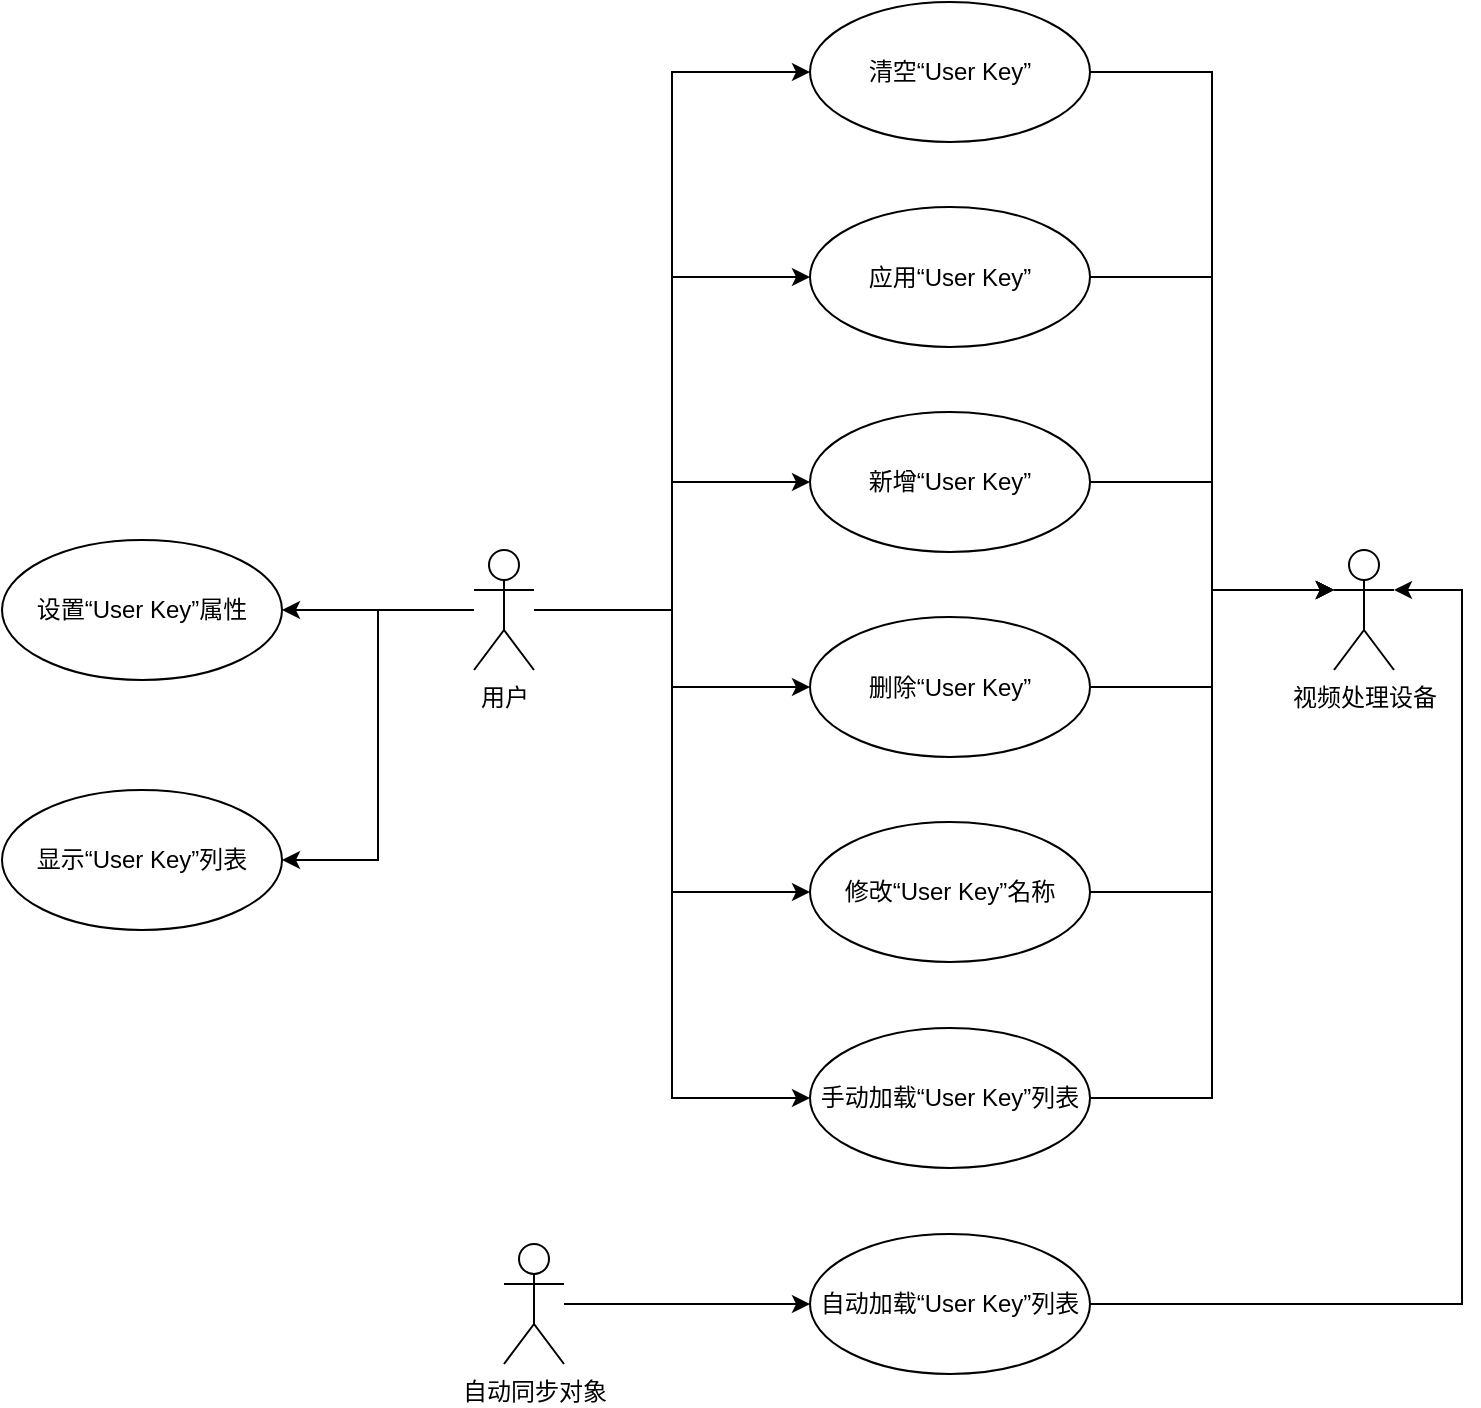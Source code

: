 <mxfile version="12.0.0" type="github" pages="1"><diagram id="k-A2DPcNK4Fi7RNg86N0" name="UserKey UserCase"><mxGraphModel dx="1648" dy="824" grid="1" gridSize="10" guides="1" tooltips="1" connect="1" arrows="1" fold="1" page="1" pageScale="1" pageWidth="827" pageHeight="1169" math="0" shadow="0"><root><mxCell id="0"/><mxCell id="1" parent="0"/><mxCell id="VcxcUE_bpvfnusnmxM5i-50" style="edgeStyle=orthogonalEdgeStyle;rounded=0;orthogonalLoop=1;jettySize=auto;html=1;entryX=0;entryY=0.333;entryDx=0;entryDy=0;entryPerimeter=0;" edge="1" parent="1" source="VcxcUE_bpvfnusnmxM5i-9" target="VcxcUE_bpvfnusnmxM5i-21"><mxGeometry relative="1" as="geometry"/></mxCell><mxCell id="VcxcUE_bpvfnusnmxM5i-9" value="新增“User Key”" style="ellipse;whiteSpace=wrap;html=1;" vertex="1" parent="1"><mxGeometry x="454" y="341" width="140" height="70" as="geometry"/></mxCell><mxCell id="VcxcUE_bpvfnusnmxM5i-51" style="edgeStyle=orthogonalEdgeStyle;rounded=0;orthogonalLoop=1;jettySize=auto;html=1;entryX=0;entryY=0.333;entryDx=0;entryDy=0;entryPerimeter=0;" edge="1" parent="1" source="VcxcUE_bpvfnusnmxM5i-10" target="VcxcUE_bpvfnusnmxM5i-21"><mxGeometry relative="1" as="geometry"/></mxCell><mxCell id="VcxcUE_bpvfnusnmxM5i-10" value="删除“User Key”" style="ellipse;whiteSpace=wrap;html=1;" vertex="1" parent="1"><mxGeometry x="454" y="443.5" width="140" height="70" as="geometry"/></mxCell><mxCell id="VcxcUE_bpvfnusnmxM5i-52" style="edgeStyle=orthogonalEdgeStyle;rounded=0;orthogonalLoop=1;jettySize=auto;html=1;entryX=0;entryY=0.333;entryDx=0;entryDy=0;entryPerimeter=0;" edge="1" parent="1" source="VcxcUE_bpvfnusnmxM5i-11" target="VcxcUE_bpvfnusnmxM5i-21"><mxGeometry relative="1" as="geometry"><mxPoint x="650" y="568" as="targetPoint"/></mxGeometry></mxCell><mxCell id="VcxcUE_bpvfnusnmxM5i-11" value="修改“User Key”名称" style="ellipse;whiteSpace=wrap;html=1;" vertex="1" parent="1"><mxGeometry x="454" y="546" width="140" height="70" as="geometry"/></mxCell><mxCell id="VcxcUE_bpvfnusnmxM5i-53" style="edgeStyle=orthogonalEdgeStyle;rounded=0;orthogonalLoop=1;jettySize=auto;html=1;entryX=0;entryY=0.333;entryDx=0;entryDy=0;entryPerimeter=0;" edge="1" parent="1" source="VcxcUE_bpvfnusnmxM5i-12" target="VcxcUE_bpvfnusnmxM5i-21"><mxGeometry relative="1" as="geometry"/></mxCell><mxCell id="VcxcUE_bpvfnusnmxM5i-12" value="手动加载“User Key”列表" style="ellipse;whiteSpace=wrap;html=1;" vertex="1" parent="1"><mxGeometry x="454" y="649" width="140" height="70" as="geometry"/></mxCell><mxCell id="VcxcUE_bpvfnusnmxM5i-38" style="edgeStyle=orthogonalEdgeStyle;rounded=0;orthogonalLoop=1;jettySize=auto;html=1;entryX=0;entryY=0.5;entryDx=0;entryDy=0;" edge="1" parent="1" source="VcxcUE_bpvfnusnmxM5i-14" target="VcxcUE_bpvfnusnmxM5i-76"><mxGeometry relative="1" as="geometry"/></mxCell><mxCell id="VcxcUE_bpvfnusnmxM5i-14" value="自动同步对象" style="shape=umlActor;verticalLabelPosition=bottom;labelBackgroundColor=#ffffff;verticalAlign=top;html=1;" vertex="1" parent="1"><mxGeometry x="301" y="757" width="30" height="60" as="geometry"/></mxCell><mxCell id="VcxcUE_bpvfnusnmxM5i-21" value="视频处理设备" style="shape=umlActor;verticalLabelPosition=bottom;labelBackgroundColor=#ffffff;verticalAlign=top;html=1;" vertex="1" parent="1"><mxGeometry x="716" y="410" width="30" height="60" as="geometry"/></mxCell><mxCell id="VcxcUE_bpvfnusnmxM5i-64" style="edgeStyle=orthogonalEdgeStyle;rounded=0;orthogonalLoop=1;jettySize=auto;html=1;entryX=1;entryY=0.5;entryDx=0;entryDy=0;" edge="1" parent="1" source="VcxcUE_bpvfnusnmxM5i-31" target="VcxcUE_bpvfnusnmxM5i-63"><mxGeometry relative="1" as="geometry"/></mxCell><mxCell id="VcxcUE_bpvfnusnmxM5i-67" style="edgeStyle=orthogonalEdgeStyle;rounded=0;orthogonalLoop=1;jettySize=auto;html=1;entryX=0;entryY=0.5;entryDx=0;entryDy=0;" edge="1" parent="1" source="VcxcUE_bpvfnusnmxM5i-31" target="VcxcUE_bpvfnusnmxM5i-10"><mxGeometry relative="1" as="geometry"/></mxCell><mxCell id="VcxcUE_bpvfnusnmxM5i-68" style="edgeStyle=orthogonalEdgeStyle;rounded=0;orthogonalLoop=1;jettySize=auto;html=1;" edge="1" parent="1" source="VcxcUE_bpvfnusnmxM5i-31" target="VcxcUE_bpvfnusnmxM5i-9"><mxGeometry relative="1" as="geometry"/></mxCell><mxCell id="VcxcUE_bpvfnusnmxM5i-69" style="edgeStyle=orthogonalEdgeStyle;rounded=0;orthogonalLoop=1;jettySize=auto;html=1;entryX=0;entryY=0.5;entryDx=0;entryDy=0;" edge="1" parent="1" source="VcxcUE_bpvfnusnmxM5i-31" target="VcxcUE_bpvfnusnmxM5i-56"><mxGeometry relative="1" as="geometry"/></mxCell><mxCell id="VcxcUE_bpvfnusnmxM5i-70" style="edgeStyle=orthogonalEdgeStyle;rounded=0;orthogonalLoop=1;jettySize=auto;html=1;entryX=0;entryY=0.5;entryDx=0;entryDy=0;" edge="1" parent="1" source="VcxcUE_bpvfnusnmxM5i-31" target="VcxcUE_bpvfnusnmxM5i-60"><mxGeometry relative="1" as="geometry"/></mxCell><mxCell id="VcxcUE_bpvfnusnmxM5i-71" style="edgeStyle=orthogonalEdgeStyle;rounded=0;orthogonalLoop=1;jettySize=auto;html=1;entryX=0;entryY=0.5;entryDx=0;entryDy=0;" edge="1" parent="1" source="VcxcUE_bpvfnusnmxM5i-31" target="VcxcUE_bpvfnusnmxM5i-11"><mxGeometry relative="1" as="geometry"/></mxCell><mxCell id="VcxcUE_bpvfnusnmxM5i-72" style="edgeStyle=orthogonalEdgeStyle;rounded=0;orthogonalLoop=1;jettySize=auto;html=1;entryX=0;entryY=0.5;entryDx=0;entryDy=0;" edge="1" parent="1" source="VcxcUE_bpvfnusnmxM5i-31" target="VcxcUE_bpvfnusnmxM5i-12"><mxGeometry relative="1" as="geometry"/></mxCell><mxCell id="VcxcUE_bpvfnusnmxM5i-74" style="edgeStyle=orthogonalEdgeStyle;rounded=0;orthogonalLoop=1;jettySize=auto;html=1;entryX=1;entryY=0.5;entryDx=0;entryDy=0;" edge="1" parent="1" source="VcxcUE_bpvfnusnmxM5i-31" target="VcxcUE_bpvfnusnmxM5i-73"><mxGeometry relative="1" as="geometry"/></mxCell><mxCell id="VcxcUE_bpvfnusnmxM5i-31" value="用户" style="shape=umlActor;verticalLabelPosition=bottom;labelBackgroundColor=#ffffff;verticalAlign=top;html=1;shadow=0;" vertex="1" parent="1"><mxGeometry x="286" y="410" width="30" height="60" as="geometry"/></mxCell><mxCell id="VcxcUE_bpvfnusnmxM5i-58" style="edgeStyle=orthogonalEdgeStyle;rounded=0;orthogonalLoop=1;jettySize=auto;html=1;entryX=0;entryY=0.333;entryDx=0;entryDy=0;entryPerimeter=0;" edge="1" parent="1" source="VcxcUE_bpvfnusnmxM5i-56" target="VcxcUE_bpvfnusnmxM5i-21"><mxGeometry relative="1" as="geometry"><mxPoint x="700" y="468" as="targetPoint"/></mxGeometry></mxCell><mxCell id="VcxcUE_bpvfnusnmxM5i-56" value="应用“User Key”" style="ellipse;whiteSpace=wrap;html=1;shadow=0;" vertex="1" parent="1"><mxGeometry x="454" y="238.5" width="140" height="70" as="geometry"/></mxCell><mxCell id="VcxcUE_bpvfnusnmxM5i-62" style="edgeStyle=orthogonalEdgeStyle;rounded=0;orthogonalLoop=1;jettySize=auto;html=1;entryX=0;entryY=0.333;entryDx=0;entryDy=0;entryPerimeter=0;" edge="1" parent="1" source="VcxcUE_bpvfnusnmxM5i-60" target="VcxcUE_bpvfnusnmxM5i-21"><mxGeometry relative="1" as="geometry"><mxPoint x="730" y="517" as="targetPoint"/></mxGeometry></mxCell><mxCell id="VcxcUE_bpvfnusnmxM5i-60" value="清空“User Key”" style="ellipse;whiteSpace=wrap;html=1;shadow=0;" vertex="1" parent="1"><mxGeometry x="454" y="136" width="140" height="70" as="geometry"/></mxCell><mxCell id="VcxcUE_bpvfnusnmxM5i-63" value="设置“User Key”属性" style="ellipse;whiteSpace=wrap;html=1;" vertex="1" parent="1"><mxGeometry x="50" y="405" width="140" height="70" as="geometry"/></mxCell><mxCell id="VcxcUE_bpvfnusnmxM5i-73" value="显示“User Key”列表" style="ellipse;whiteSpace=wrap;html=1;" vertex="1" parent="1"><mxGeometry x="50" y="530" width="140" height="70" as="geometry"/></mxCell><mxCell id="VcxcUE_bpvfnusnmxM5i-78" style="edgeStyle=orthogonalEdgeStyle;rounded=0;orthogonalLoop=1;jettySize=auto;html=1;entryX=1;entryY=0.333;entryDx=0;entryDy=0;entryPerimeter=0;exitX=1;exitY=0.5;exitDx=0;exitDy=0;" edge="1" parent="1" source="VcxcUE_bpvfnusnmxM5i-76" target="VcxcUE_bpvfnusnmxM5i-21"><mxGeometry relative="1" as="geometry"><mxPoint x="750" y="430" as="targetPoint"/><Array as="points"><mxPoint x="780" y="787"/><mxPoint x="780" y="430"/></Array></mxGeometry></mxCell><mxCell id="VcxcUE_bpvfnusnmxM5i-76" value="自动加载“User Key”列表" style="ellipse;whiteSpace=wrap;html=1;" vertex="1" parent="1"><mxGeometry x="454" y="752" width="140" height="70" as="geometry"/></mxCell></root></mxGraphModel></diagram></mxfile>